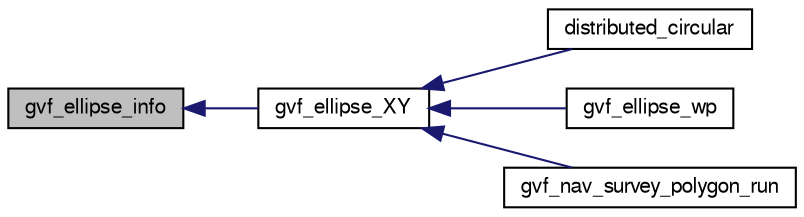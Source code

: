 digraph "gvf_ellipse_info"
{
  edge [fontname="FreeSans",fontsize="10",labelfontname="FreeSans",labelfontsize="10"];
  node [fontname="FreeSans",fontsize="10",shape=record];
  rankdir="LR";
  Node1 [label="gvf_ellipse_info",height=0.2,width=0.4,color="black", fillcolor="grey75", style="filled", fontcolor="black"];
  Node1 -> Node2 [dir="back",color="midnightblue",fontsize="10",style="solid",fontname="FreeSans"];
  Node2 [label="gvf_ellipse_XY",height=0.2,width=0.4,color="black", fillcolor="white", style="filled",URL="$gvf_8h.html#ad4ac74c3e1ae77e925a16e7f6ca93c34"];
  Node2 -> Node3 [dir="back",color="midnightblue",fontsize="10",style="solid",fontname="FreeSans"];
  Node3 [label="distributed_circular",height=0.2,width=0.4,color="black", fillcolor="white", style="filled",URL="$dcf_8h.html#af9b1e37124f7524c47f9e4621d1e7c98"];
  Node2 -> Node4 [dir="back",color="midnightblue",fontsize="10",style="solid",fontname="FreeSans"];
  Node4 [label="gvf_ellipse_wp",height=0.2,width=0.4,color="black", fillcolor="white", style="filled",URL="$gvf_8h.html#a31d7df75417b45e69452af9b28d2db16"];
  Node2 -> Node5 [dir="back",color="midnightblue",fontsize="10",style="solid",fontname="FreeSans"];
  Node5 [label="gvf_nav_survey_polygon_run",height=0.2,width=0.4,color="black", fillcolor="white", style="filled",URL="$nav__survey__polygon__gvf_8h.html#aa3432a5ccfee6c60fa8cb0b7b3e4a6e8"];
}
